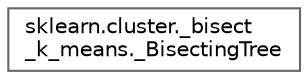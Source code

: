 digraph "Graphical Class Hierarchy"
{
 // LATEX_PDF_SIZE
  bgcolor="transparent";
  edge [fontname=Helvetica,fontsize=10,labelfontname=Helvetica,labelfontsize=10];
  node [fontname=Helvetica,fontsize=10,shape=box,height=0.2,width=0.4];
  rankdir="LR";
  Node0 [id="Node000000",label="sklearn.cluster._bisect\l_k_means._BisectingTree",height=0.2,width=0.4,color="grey40", fillcolor="white", style="filled",URL="$d4/d10/classsklearn_1_1cluster_1_1__bisect__k__means_1_1__BisectingTree.html",tooltip=" "];
}
